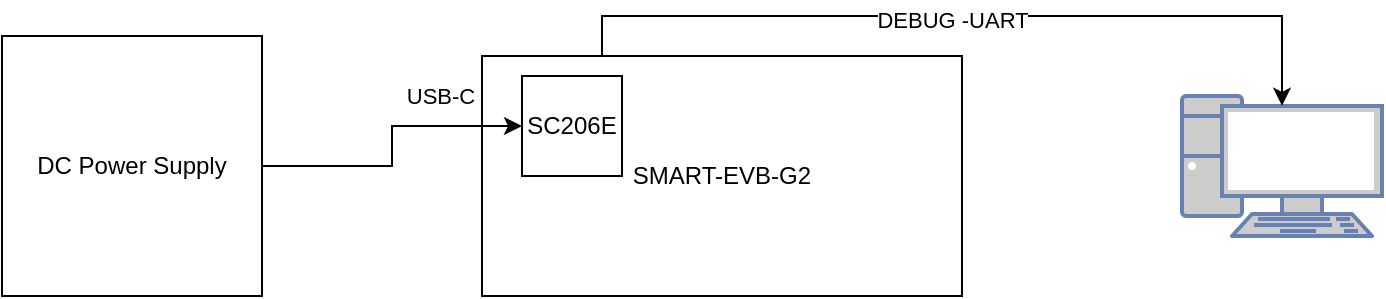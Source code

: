 <mxfile version="24.9.1">
  <diagram name="Página-1" id="hvV5wY8LkLBS4_-_zxDx">
    <mxGraphModel dx="448" dy="146" grid="1" gridSize="10" guides="1" tooltips="1" connect="1" arrows="1" fold="1" page="1" pageScale="1" pageWidth="1169" pageHeight="827" math="0" shadow="0">
      <root>
        <mxCell id="0" />
        <mxCell id="1" parent="0" />
        <mxCell id="Hvi2hYW2zjnLbseW8K0p-2" value="SMART-EVB-G2" style="rounded=0;whiteSpace=wrap;html=1;" vertex="1" parent="1">
          <mxGeometry x="520" y="170" width="240" height="120" as="geometry" />
        </mxCell>
        <mxCell id="Hvi2hYW2zjnLbseW8K0p-5" style="edgeStyle=orthogonalEdgeStyle;rounded=0;orthogonalLoop=1;jettySize=auto;html=1;exitX=1;exitY=0.5;exitDx=0;exitDy=0;entryX=0;entryY=0.5;entryDx=0;entryDy=0;" edge="1" parent="1" source="Hvi2hYW2zjnLbseW8K0p-1" target="Hvi2hYW2zjnLbseW8K0p-3">
          <mxGeometry relative="1" as="geometry" />
        </mxCell>
        <mxCell id="Hvi2hYW2zjnLbseW8K0p-7" value="USB-C" style="edgeLabel;html=1;align=center;verticalAlign=middle;resizable=0;points=[];" vertex="1" connectable="0" parent="Hvi2hYW2zjnLbseW8K0p-5">
          <mxGeometry x="0.451" y="2" relative="1" as="geometry">
            <mxPoint y="-13" as="offset" />
          </mxGeometry>
        </mxCell>
        <mxCell id="Hvi2hYW2zjnLbseW8K0p-1" value="DC Power Supply" style="whiteSpace=wrap;html=1;aspect=fixed;" vertex="1" parent="1">
          <mxGeometry x="280" y="160" width="130" height="130" as="geometry" />
        </mxCell>
        <mxCell id="Hvi2hYW2zjnLbseW8K0p-3" value="SC206E" style="whiteSpace=wrap;html=1;aspect=fixed;" vertex="1" parent="1">
          <mxGeometry x="540" y="180" width="50" height="50" as="geometry" />
        </mxCell>
        <mxCell id="Hvi2hYW2zjnLbseW8K0p-8" value="" style="fontColor=#0066CC;verticalAlign=top;verticalLabelPosition=bottom;labelPosition=center;align=center;html=1;outlineConnect=0;fillColor=#CCCCCC;strokeColor=#6881B3;gradientColor=none;gradientDirection=north;strokeWidth=2;shape=mxgraph.networks.pc;" vertex="1" parent="1">
          <mxGeometry x="870" y="190" width="100" height="70" as="geometry" />
        </mxCell>
        <mxCell id="Hvi2hYW2zjnLbseW8K0p-9" style="edgeStyle=orthogonalEdgeStyle;rounded=0;orthogonalLoop=1;jettySize=auto;html=1;exitX=0.25;exitY=0;exitDx=0;exitDy=0;entryX=0.5;entryY=0.07;entryDx=0;entryDy=0;entryPerimeter=0;" edge="1" parent="1" source="Hvi2hYW2zjnLbseW8K0p-2" target="Hvi2hYW2zjnLbseW8K0p-8">
          <mxGeometry relative="1" as="geometry">
            <Array as="points">
              <mxPoint x="580" y="150" />
              <mxPoint x="920" y="150" />
            </Array>
          </mxGeometry>
        </mxCell>
        <mxCell id="Hvi2hYW2zjnLbseW8K0p-10" value="DEBUG -UART" style="edgeLabel;html=1;align=center;verticalAlign=middle;resizable=0;points=[];" vertex="1" connectable="0" parent="Hvi2hYW2zjnLbseW8K0p-9">
          <mxGeometry x="-0.038" y="-2" relative="1" as="geometry">
            <mxPoint as="offset" />
          </mxGeometry>
        </mxCell>
      </root>
    </mxGraphModel>
  </diagram>
</mxfile>
